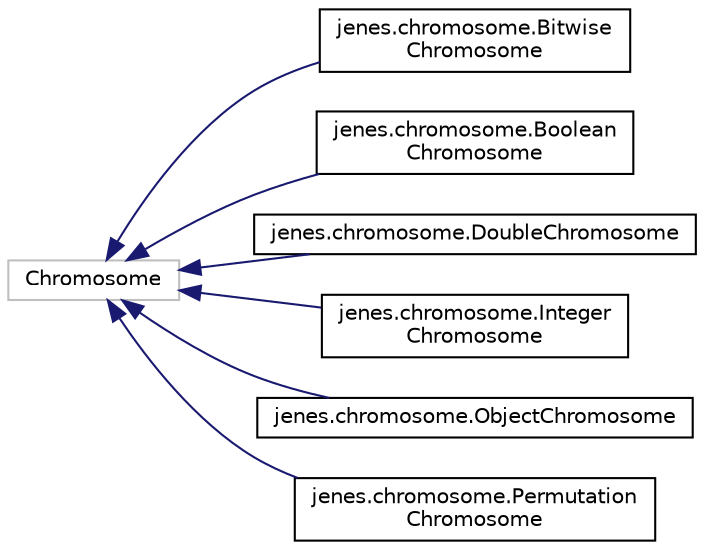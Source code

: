 digraph "Representación gráfica de la clase"
{
  edge [fontname="Helvetica",fontsize="10",labelfontname="Helvetica",labelfontsize="10"];
  node [fontname="Helvetica",fontsize="10",shape=record];
  rankdir="LR";
  Node1 [label="Chromosome",height=0.2,width=0.4,color="grey75", fillcolor="white", style="filled"];
  Node1 -> Node2 [dir="back",color="midnightblue",fontsize="10",style="solid",fontname="Helvetica"];
  Node2 [label="jenes.chromosome.Bitwise\lChromosome",height=0.2,width=0.4,color="black", fillcolor="white", style="filled",URL="$classjenes_1_1chromosome_1_1_bitwise_chromosome.html"];
  Node1 -> Node3 [dir="back",color="midnightblue",fontsize="10",style="solid",fontname="Helvetica"];
  Node3 [label="jenes.chromosome.Boolean\lChromosome",height=0.2,width=0.4,color="black", fillcolor="white", style="filled",URL="$classjenes_1_1chromosome_1_1_boolean_chromosome.html"];
  Node1 -> Node4 [dir="back",color="midnightblue",fontsize="10",style="solid",fontname="Helvetica"];
  Node4 [label="jenes.chromosome.DoubleChromosome",height=0.2,width=0.4,color="black", fillcolor="white", style="filled",URL="$classjenes_1_1chromosome_1_1_double_chromosome.html"];
  Node1 -> Node5 [dir="back",color="midnightblue",fontsize="10",style="solid",fontname="Helvetica"];
  Node5 [label="jenes.chromosome.Integer\lChromosome",height=0.2,width=0.4,color="black", fillcolor="white", style="filled",URL="$classjenes_1_1chromosome_1_1_integer_chromosome.html"];
  Node1 -> Node6 [dir="back",color="midnightblue",fontsize="10",style="solid",fontname="Helvetica"];
  Node6 [label="jenes.chromosome.ObjectChromosome",height=0.2,width=0.4,color="black", fillcolor="white", style="filled",URL="$classjenes_1_1chromosome_1_1_object_chromosome.html"];
  Node1 -> Node7 [dir="back",color="midnightblue",fontsize="10",style="solid",fontname="Helvetica"];
  Node7 [label="jenes.chromosome.Permutation\lChromosome",height=0.2,width=0.4,color="black", fillcolor="white", style="filled",URL="$classjenes_1_1chromosome_1_1_permutation_chromosome.html"];
}
